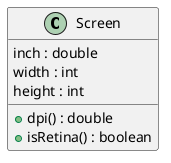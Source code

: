 ```uml
@startuml
class Screen {
    inch : double
    width : int
    height : int
    
    +dpi() : double
    +isRetina() : boolean
}
@enduml
```
